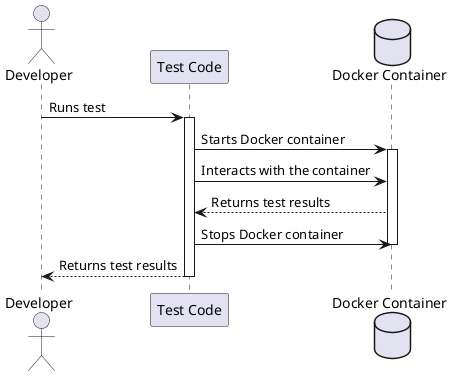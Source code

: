 @startuml
actor Developer
participant "Test Code" as TC
database "Docker Container" as DC

Developer -> TC: Runs test
activate TC
TC -> DC: Starts Docker container
activate DC
TC -> DC: Interacts with the container
DC --> TC: Returns test results
TC -> DC: Stops Docker container
deactivate DC
TC --> Developer: Returns test results
deactivate TC
@enduml